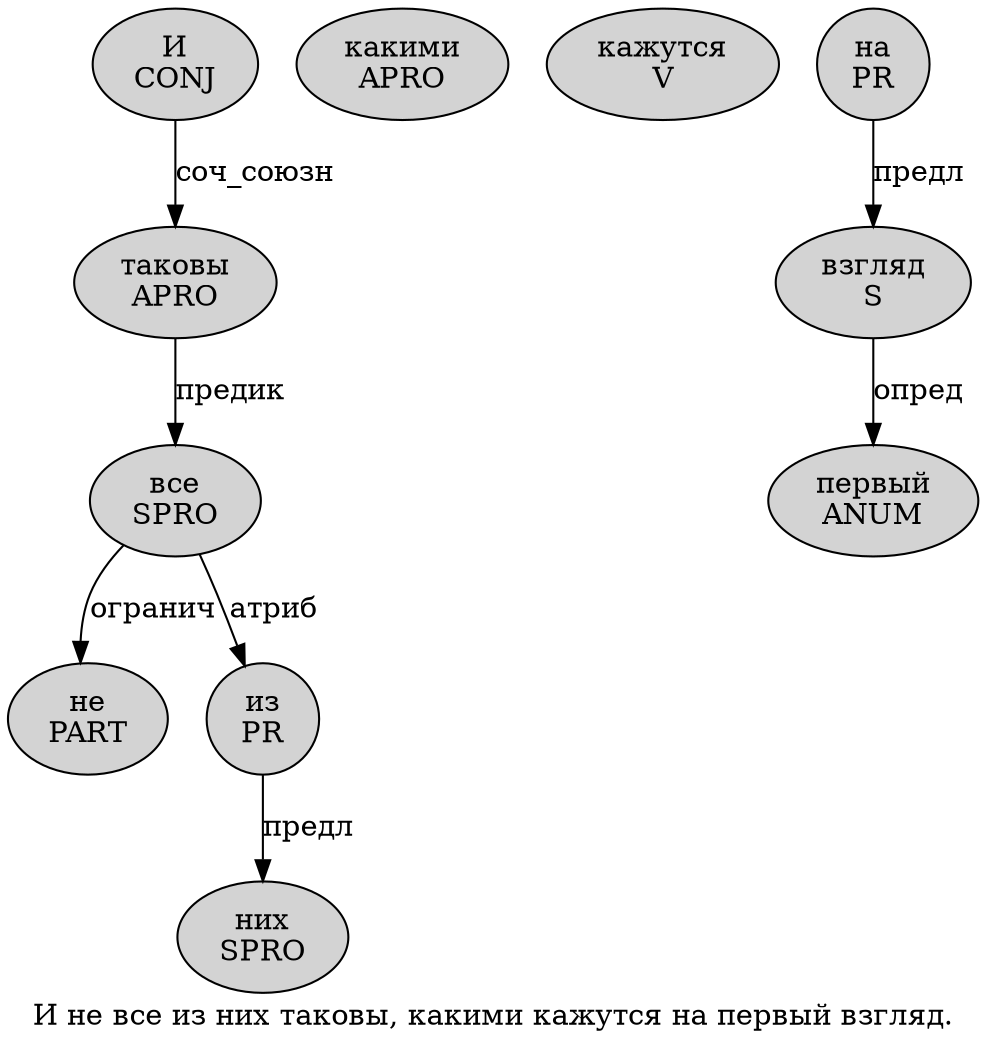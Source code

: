digraph SENTENCE_405 {
	graph [label="И не все из них таковы, какими кажутся на первый взгляд."]
	node [style=filled]
		0 [label="И
CONJ" color="" fillcolor=lightgray penwidth=1 shape=ellipse]
		1 [label="не
PART" color="" fillcolor=lightgray penwidth=1 shape=ellipse]
		2 [label="все
SPRO" color="" fillcolor=lightgray penwidth=1 shape=ellipse]
		3 [label="из
PR" color="" fillcolor=lightgray penwidth=1 shape=ellipse]
		4 [label="них
SPRO" color="" fillcolor=lightgray penwidth=1 shape=ellipse]
		5 [label="таковы
APRO" color="" fillcolor=lightgray penwidth=1 shape=ellipse]
		7 [label="какими
APRO" color="" fillcolor=lightgray penwidth=1 shape=ellipse]
		8 [label="кажутся
V" color="" fillcolor=lightgray penwidth=1 shape=ellipse]
		9 [label="на
PR" color="" fillcolor=lightgray penwidth=1 shape=ellipse]
		10 [label="первый
ANUM" color="" fillcolor=lightgray penwidth=1 shape=ellipse]
		11 [label="взгляд
S" color="" fillcolor=lightgray penwidth=1 shape=ellipse]
			0 -> 5 [label="соч_союзн"]
			5 -> 2 [label="предик"]
			2 -> 1 [label="огранич"]
			2 -> 3 [label="атриб"]
			11 -> 10 [label="опред"]
			3 -> 4 [label="предл"]
			9 -> 11 [label="предл"]
}